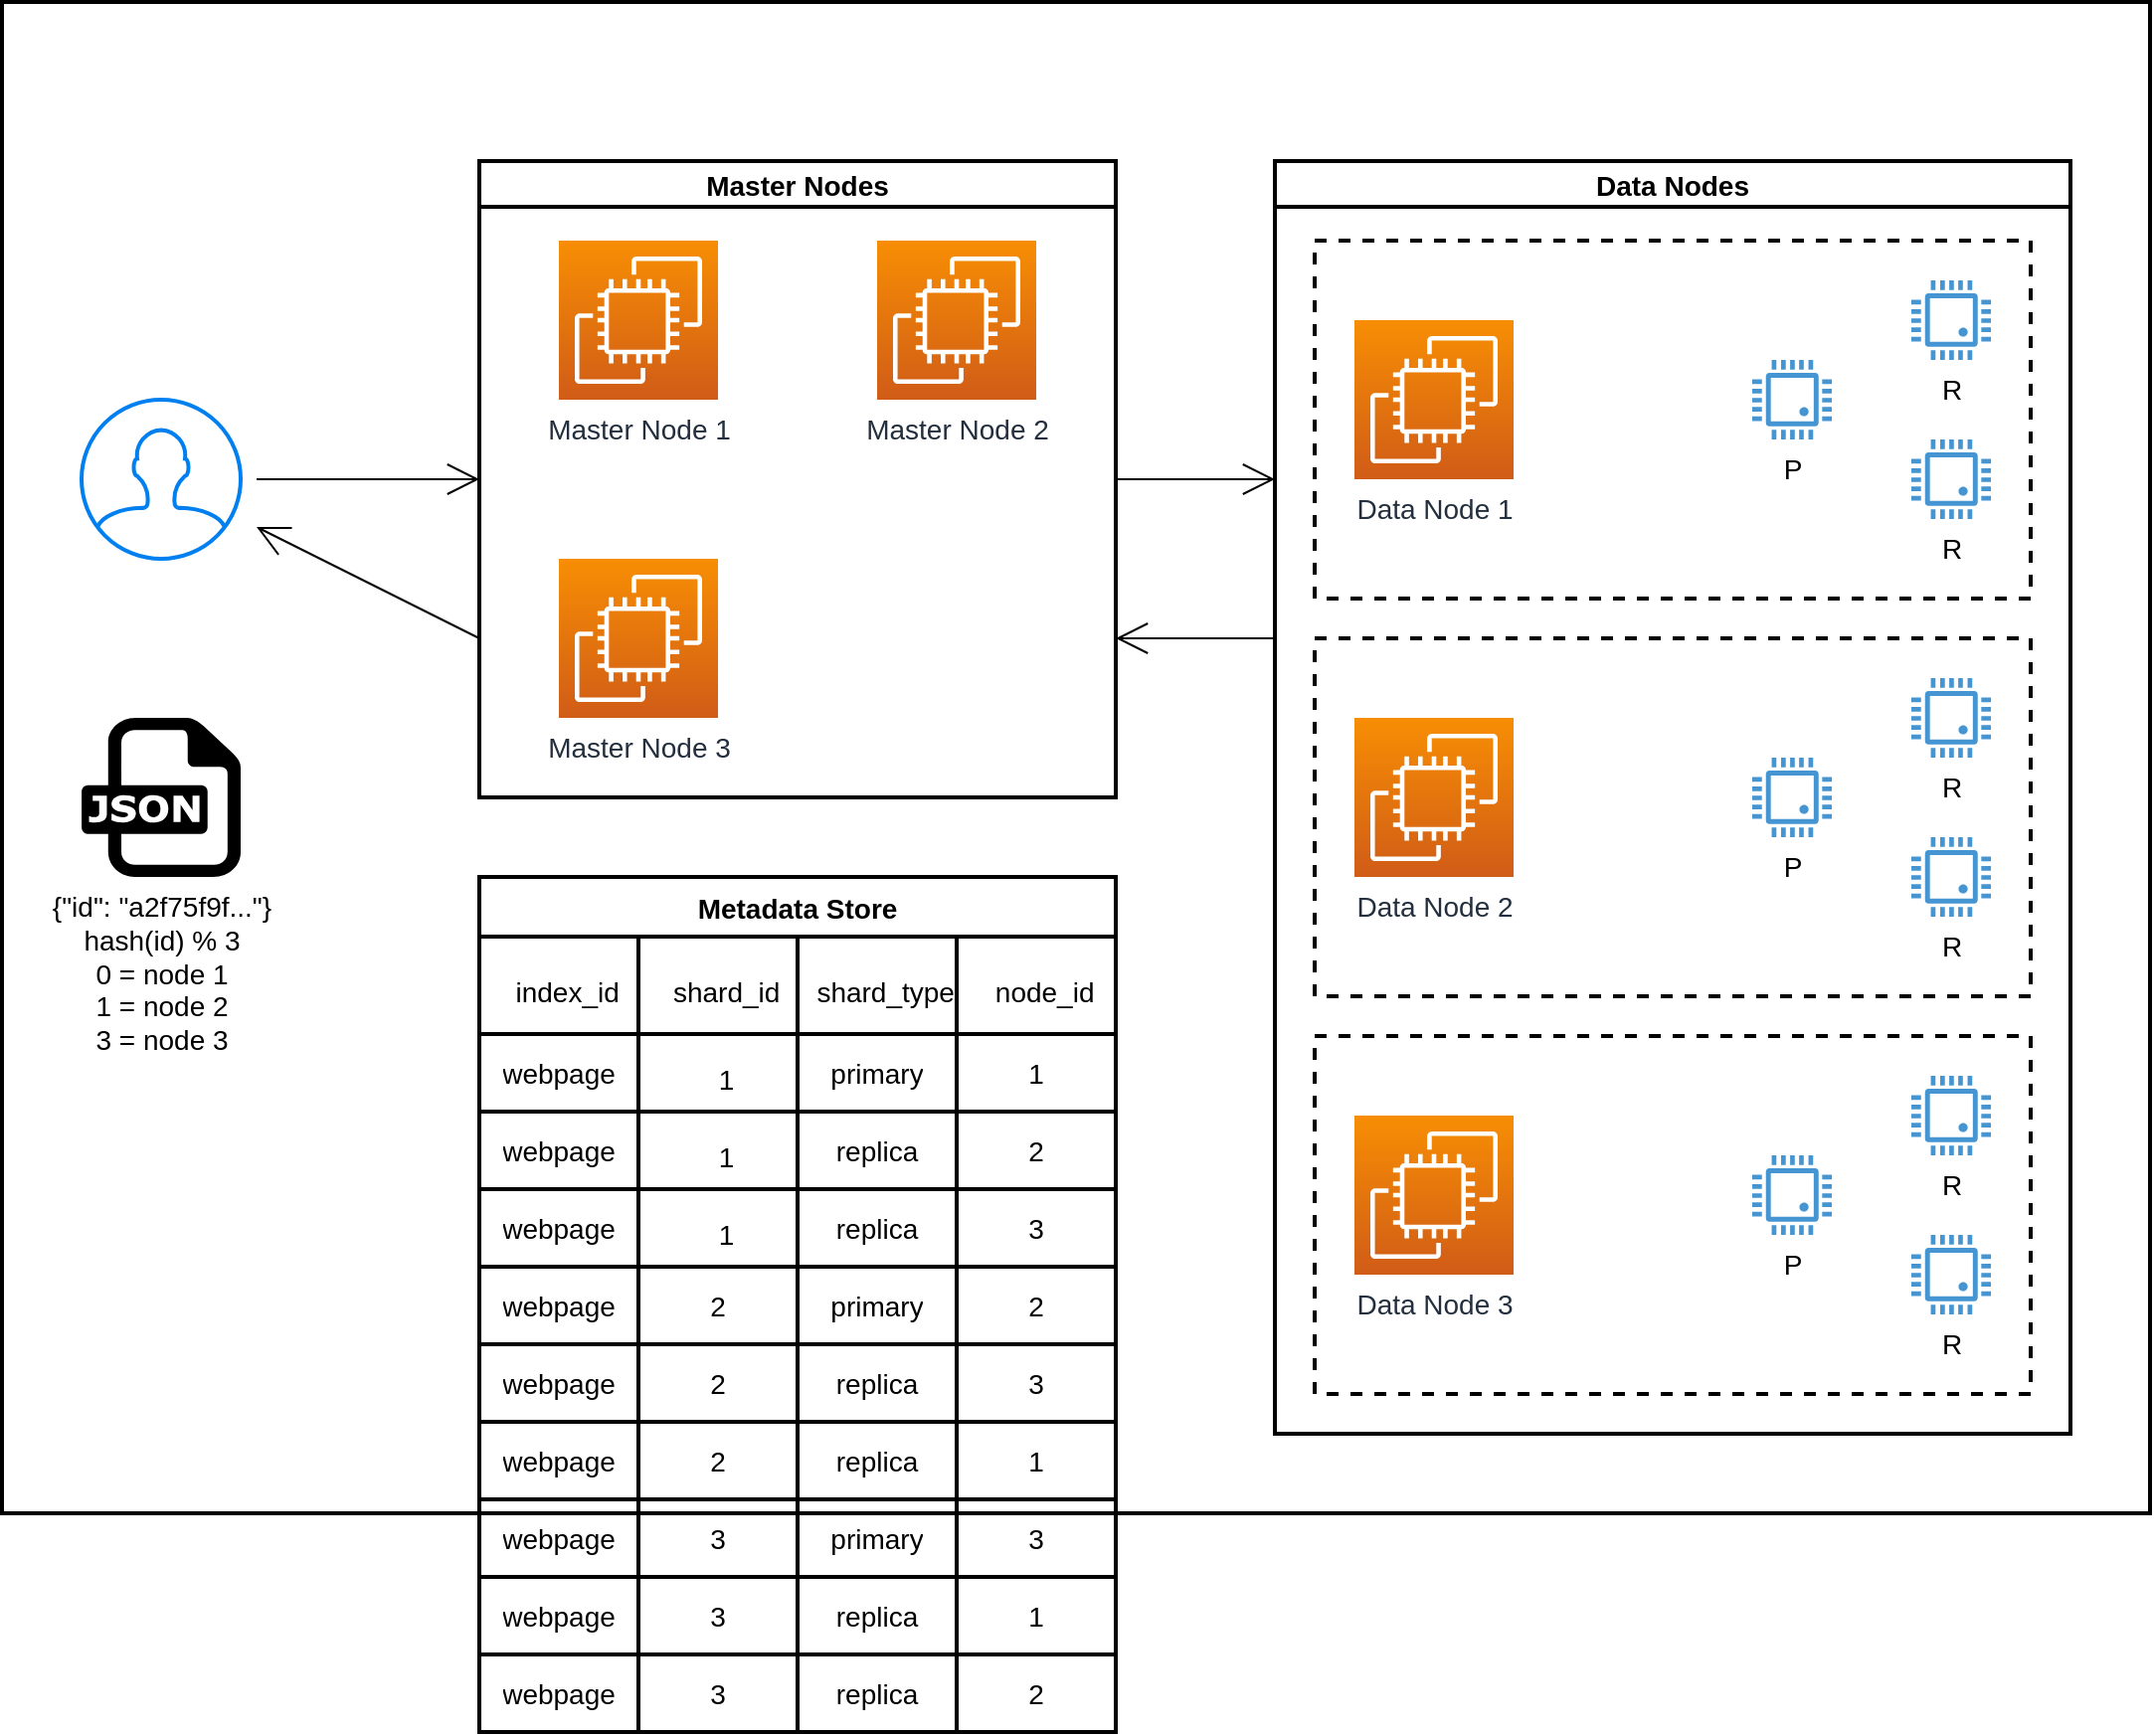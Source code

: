 <mxfile version="15.3.5" type="device"><diagram id="VyD5hEsu4s-mBPDdu8JB" name="Architect"><mxGraphModel dx="737" dy="568" grid="1" gridSize="10" guides="1" tooltips="1" connect="1" arrows="1" fold="1" page="1" pageScale="1" pageWidth="850" pageHeight="1100" math="0" shadow="0"><root><mxCell id="0"/><mxCell id="1" parent="0"/><mxCell id="JH1hvFQ8dXkqruwk_WB5-104" style="edgeStyle=none;curved=1;rounded=0;orthogonalLoop=1;jettySize=auto;html=1;entryX=0;entryY=0.5;entryDx=0;entryDy=0;fontSize=14;endArrow=open;startSize=14;endSize=14;sourcePerimeterSpacing=8;targetPerimeterSpacing=8;" edge="1" parent="1" source="JH1hvFQ8dXkqruwk_WB5-1" target="JH1hvFQ8dXkqruwk_WB5-10"><mxGeometry relative="1" as="geometry"/></mxCell><mxCell id="JH1hvFQ8dXkqruwk_WB5-1" value="" style="html=1;verticalLabelPosition=bottom;align=center;labelBackgroundColor=#ffffff;verticalAlign=top;strokeWidth=2;strokeColor=#0080F0;shadow=0;dashed=0;shape=mxgraph.ios7.icons.user;hachureGap=4;pointerEvents=0;fontSize=14;" vertex="1" parent="1"><mxGeometry x="80" y="280" width="80" height="80" as="geometry"/></mxCell><mxCell id="JH1hvFQ8dXkqruwk_WB5-2" value="Master Node 1" style="sketch=0;points=[[0,0,0],[0.25,0,0],[0.5,0,0],[0.75,0,0],[1,0,0],[0,1,0],[0.25,1,0],[0.5,1,0],[0.75,1,0],[1,1,0],[0,0.25,0],[0,0.5,0],[0,0.75,0],[1,0.25,0],[1,0.5,0],[1,0.75,0]];outlineConnect=0;fontColor=#232F3E;gradientColor=#F78E04;gradientDirection=north;fillColor=#D05C17;strokeColor=#ffffff;dashed=0;verticalLabelPosition=bottom;verticalAlign=top;align=center;html=1;fontSize=14;fontStyle=0;aspect=fixed;shape=mxgraph.aws4.resourceIcon;resIcon=mxgraph.aws4.ec2;hachureGap=4;pointerEvents=0;" vertex="1" parent="1"><mxGeometry x="320" y="200" width="80" height="80" as="geometry"/></mxCell><mxCell id="JH1hvFQ8dXkqruwk_WB5-3" value="Master Node 2" style="sketch=0;points=[[0,0,0],[0.25,0,0],[0.5,0,0],[0.75,0,0],[1,0,0],[0,1,0],[0.25,1,0],[0.5,1,0],[0.75,1,0],[1,1,0],[0,0.25,0],[0,0.5,0],[0,0.75,0],[1,0.25,0],[1,0.5,0],[1,0.75,0]];outlineConnect=0;fontColor=#232F3E;gradientColor=#F78E04;gradientDirection=north;fillColor=#D05C17;strokeColor=#ffffff;dashed=0;verticalLabelPosition=bottom;verticalAlign=top;align=center;html=1;fontSize=14;fontStyle=0;aspect=fixed;shape=mxgraph.aws4.resourceIcon;resIcon=mxgraph.aws4.ec2;hachureGap=4;pointerEvents=0;" vertex="1" parent="1"><mxGeometry x="480" y="200" width="80" height="80" as="geometry"/></mxCell><mxCell id="JH1hvFQ8dXkqruwk_WB5-4" value="Master Node 3" style="sketch=0;points=[[0,0,0],[0.25,0,0],[0.5,0,0],[0.75,0,0],[1,0,0],[0,1,0],[0.25,1,0],[0.5,1,0],[0.75,1,0],[1,1,0],[0,0.25,0],[0,0.5,0],[0,0.75,0],[1,0.25,0],[1,0.5,0],[1,0.75,0]];outlineConnect=0;fontColor=#232F3E;gradientColor=#F78E04;gradientDirection=north;fillColor=#D05C17;strokeColor=#ffffff;dashed=0;verticalLabelPosition=bottom;verticalAlign=top;align=center;html=1;fontSize=14;fontStyle=0;aspect=fixed;shape=mxgraph.aws4.resourceIcon;resIcon=mxgraph.aws4.ec2;hachureGap=4;pointerEvents=0;" vertex="1" parent="1"><mxGeometry x="320" y="360" width="80" height="80" as="geometry"/></mxCell><mxCell id="JH1hvFQ8dXkqruwk_WB5-107" style="edgeStyle=none;curved=1;rounded=0;orthogonalLoop=1;jettySize=auto;html=1;entryX=1;entryY=0.75;entryDx=0;entryDy=0;fontSize=14;endArrow=open;startSize=14;endSize=14;sourcePerimeterSpacing=8;targetPerimeterSpacing=8;" edge="1" parent="1" target="JH1hvFQ8dXkqruwk_WB5-10"><mxGeometry relative="1" as="geometry"><mxPoint x="680" y="400" as="sourcePoint"/></mxGeometry></mxCell><mxCell id="JH1hvFQ8dXkqruwk_WB5-6" value="Data Nodes" style="swimlane;hachureGap=4;pointerEvents=0;strokeWidth=2;fillColor=none;fontSize=14;" vertex="1" parent="1"><mxGeometry x="680" y="160" width="400" height="640" as="geometry"/></mxCell><mxCell id="JH1hvFQ8dXkqruwk_WB5-7" value="Data Node 1" style="sketch=0;points=[[0,0,0],[0.25,0,0],[0.5,0,0],[0.75,0,0],[1,0,0],[0,1,0],[0.25,1,0],[0.5,1,0],[0.75,1,0],[1,1,0],[0,0.25,0],[0,0.5,0],[0,0.75,0],[1,0.25,0],[1,0.5,0],[1,0.75,0]];outlineConnect=0;fontColor=#232F3E;gradientColor=#F78E04;gradientDirection=north;fillColor=#D05C17;strokeColor=#ffffff;dashed=0;verticalLabelPosition=bottom;verticalAlign=top;align=center;html=1;fontSize=14;fontStyle=0;aspect=fixed;shape=mxgraph.aws4.resourceIcon;resIcon=mxgraph.aws4.ec2;hachureGap=4;pointerEvents=0;" vertex="1" parent="JH1hvFQ8dXkqruwk_WB5-6"><mxGeometry x="40" y="80" width="80" height="80" as="geometry"/></mxCell><mxCell id="JH1hvFQ8dXkqruwk_WB5-91" value="P" style="pointerEvents=1;shadow=0;dashed=0;html=1;strokeColor=none;fillColor=#4495D1;labelPosition=center;verticalLabelPosition=bottom;verticalAlign=top;align=center;outlineConnect=0;shape=mxgraph.veeam.cpu;hachureGap=4;fontSize=14;" vertex="1" parent="JH1hvFQ8dXkqruwk_WB5-6"><mxGeometry x="240" y="100" width="40" height="40" as="geometry"/></mxCell><mxCell id="JH1hvFQ8dXkqruwk_WB5-92" value="R" style="pointerEvents=1;shadow=0;dashed=0;html=1;strokeColor=none;fillColor=#4495D1;labelPosition=center;verticalLabelPosition=bottom;verticalAlign=top;align=center;outlineConnect=0;shape=mxgraph.veeam.cpu;hachureGap=4;fontSize=14;" vertex="1" parent="JH1hvFQ8dXkqruwk_WB5-6"><mxGeometry x="320" y="60" width="40" height="40" as="geometry"/></mxCell><mxCell id="JH1hvFQ8dXkqruwk_WB5-93" value="R" style="pointerEvents=1;shadow=0;dashed=0;html=1;strokeColor=none;fillColor=#4495D1;labelPosition=center;verticalLabelPosition=bottom;verticalAlign=top;align=center;outlineConnect=0;shape=mxgraph.veeam.cpu;hachureGap=4;fontSize=14;" vertex="1" parent="JH1hvFQ8dXkqruwk_WB5-6"><mxGeometry x="320" y="140" width="40" height="40" as="geometry"/></mxCell><mxCell id="JH1hvFQ8dXkqruwk_WB5-8" value="Data Node 3" style="sketch=0;points=[[0,0,0],[0.25,0,0],[0.5,0,0],[0.75,0,0],[1,0,0],[0,1,0],[0.25,1,0],[0.5,1,0],[0.75,1,0],[1,1,0],[0,0.25,0],[0,0.5,0],[0,0.75,0],[1,0.25,0],[1,0.5,0],[1,0.75,0]];outlineConnect=0;fontColor=#232F3E;gradientColor=#F78E04;gradientDirection=north;fillColor=#D05C17;strokeColor=#ffffff;dashed=0;verticalLabelPosition=bottom;verticalAlign=top;align=center;html=1;fontSize=14;fontStyle=0;aspect=fixed;shape=mxgraph.aws4.resourceIcon;resIcon=mxgraph.aws4.ec2;hachureGap=4;pointerEvents=0;" vertex="1" parent="JH1hvFQ8dXkqruwk_WB5-6"><mxGeometry x="40" y="480" width="80" height="80" as="geometry"/></mxCell><mxCell id="JH1hvFQ8dXkqruwk_WB5-9" value="Data Node 2" style="sketch=0;points=[[0,0,0],[0.25,0,0],[0.5,0,0],[0.75,0,0],[1,0,0],[0,1,0],[0.25,1,0],[0.5,1,0],[0.75,1,0],[1,1,0],[0,0.25,0],[0,0.5,0],[0,0.75,0],[1,0.25,0],[1,0.5,0],[1,0.75,0]];outlineConnect=0;fontColor=#232F3E;gradientColor=#F78E04;gradientDirection=north;fillColor=#D05C17;strokeColor=#ffffff;dashed=0;verticalLabelPosition=bottom;verticalAlign=top;align=center;html=1;fontSize=14;fontStyle=0;aspect=fixed;shape=mxgraph.aws4.resourceIcon;resIcon=mxgraph.aws4.ec2;hachureGap=4;pointerEvents=0;" vertex="1" parent="JH1hvFQ8dXkqruwk_WB5-6"><mxGeometry x="40" y="280" width="80" height="80" as="geometry"/></mxCell><mxCell id="JH1hvFQ8dXkqruwk_WB5-94" value="P" style="pointerEvents=1;shadow=0;dashed=0;html=1;strokeColor=none;fillColor=#4495D1;labelPosition=center;verticalLabelPosition=bottom;verticalAlign=top;align=center;outlineConnect=0;shape=mxgraph.veeam.cpu;hachureGap=4;fontSize=14;" vertex="1" parent="JH1hvFQ8dXkqruwk_WB5-6"><mxGeometry x="240" y="300" width="40" height="40" as="geometry"/></mxCell><mxCell id="JH1hvFQ8dXkqruwk_WB5-95" value="R" style="pointerEvents=1;shadow=0;dashed=0;html=1;strokeColor=none;fillColor=#4495D1;labelPosition=center;verticalLabelPosition=bottom;verticalAlign=top;align=center;outlineConnect=0;shape=mxgraph.veeam.cpu;hachureGap=4;fontSize=14;" vertex="1" parent="JH1hvFQ8dXkqruwk_WB5-6"><mxGeometry x="320" y="260" width="40" height="40" as="geometry"/></mxCell><mxCell id="JH1hvFQ8dXkqruwk_WB5-96" value="R" style="pointerEvents=1;shadow=0;dashed=0;html=1;strokeColor=none;fillColor=#4495D1;labelPosition=center;verticalLabelPosition=bottom;verticalAlign=top;align=center;outlineConnect=0;shape=mxgraph.veeam.cpu;hachureGap=4;fontSize=14;" vertex="1" parent="JH1hvFQ8dXkqruwk_WB5-6"><mxGeometry x="320" y="340" width="40" height="40" as="geometry"/></mxCell><mxCell id="JH1hvFQ8dXkqruwk_WB5-97" value="P" style="pointerEvents=1;shadow=0;dashed=0;html=1;strokeColor=none;fillColor=#4495D1;labelPosition=center;verticalLabelPosition=bottom;verticalAlign=top;align=center;outlineConnect=0;shape=mxgraph.veeam.cpu;hachureGap=4;fontSize=14;" vertex="1" parent="JH1hvFQ8dXkqruwk_WB5-6"><mxGeometry x="240" y="500" width="40" height="40" as="geometry"/></mxCell><mxCell id="JH1hvFQ8dXkqruwk_WB5-98" value="R" style="pointerEvents=1;shadow=0;dashed=0;html=1;strokeColor=none;fillColor=#4495D1;labelPosition=center;verticalLabelPosition=bottom;verticalAlign=top;align=center;outlineConnect=0;shape=mxgraph.veeam.cpu;hachureGap=4;fontSize=14;" vertex="1" parent="JH1hvFQ8dXkqruwk_WB5-6"><mxGeometry x="320" y="460" width="40" height="40" as="geometry"/></mxCell><mxCell id="JH1hvFQ8dXkqruwk_WB5-99" value="R" style="pointerEvents=1;shadow=0;dashed=0;html=1;strokeColor=none;fillColor=#4495D1;labelPosition=center;verticalLabelPosition=bottom;verticalAlign=top;align=center;outlineConnect=0;shape=mxgraph.veeam.cpu;hachureGap=4;fontSize=14;" vertex="1" parent="JH1hvFQ8dXkqruwk_WB5-6"><mxGeometry x="320" y="540" width="40" height="40" as="geometry"/></mxCell><mxCell id="JH1hvFQ8dXkqruwk_WB5-100" value="" style="rounded=0;whiteSpace=wrap;html=1;hachureGap=4;pointerEvents=0;fontSize=14;strokeWidth=2;fillColor=none;align=center;dashed=1;" vertex="1" parent="JH1hvFQ8dXkqruwk_WB5-6"><mxGeometry x="20" y="40" width="360" height="180" as="geometry"/></mxCell><mxCell id="JH1hvFQ8dXkqruwk_WB5-101" value="" style="rounded=0;whiteSpace=wrap;html=1;hachureGap=4;pointerEvents=0;fontSize=14;strokeWidth=2;fillColor=none;align=center;dashed=1;" vertex="1" parent="JH1hvFQ8dXkqruwk_WB5-6"><mxGeometry x="20" y="240" width="360" height="180" as="geometry"/></mxCell><mxCell id="JH1hvFQ8dXkqruwk_WB5-102" value="" style="rounded=0;whiteSpace=wrap;html=1;hachureGap=4;pointerEvents=0;fontSize=14;strokeWidth=2;fillColor=none;align=center;dashed=1;" vertex="1" parent="JH1hvFQ8dXkqruwk_WB5-6"><mxGeometry x="20" y="440" width="360" height="180" as="geometry"/></mxCell><mxCell id="JH1hvFQ8dXkqruwk_WB5-105" style="edgeStyle=none;curved=1;rounded=0;orthogonalLoop=1;jettySize=auto;html=1;exitX=1;exitY=0.5;exitDx=0;exitDy=0;entryX=0;entryY=0.25;entryDx=0;entryDy=0;fontSize=14;endArrow=open;startSize=14;endSize=14;sourcePerimeterSpacing=8;targetPerimeterSpacing=8;" edge="1" parent="1" source="JH1hvFQ8dXkqruwk_WB5-10" target="JH1hvFQ8dXkqruwk_WB5-6"><mxGeometry relative="1" as="geometry"/></mxCell><mxCell id="JH1hvFQ8dXkqruwk_WB5-108" style="edgeStyle=none;curved=1;rounded=0;orthogonalLoop=1;jettySize=auto;html=1;exitX=0;exitY=0.75;exitDx=0;exitDy=0;fontSize=14;endArrow=open;startSize=14;endSize=14;sourcePerimeterSpacing=8;targetPerimeterSpacing=8;" edge="1" parent="1" source="JH1hvFQ8dXkqruwk_WB5-10" target="JH1hvFQ8dXkqruwk_WB5-1"><mxGeometry relative="1" as="geometry"/></mxCell><mxCell id="JH1hvFQ8dXkqruwk_WB5-10" value="Master Nodes" style="swimlane;hachureGap=4;pointerEvents=0;strokeWidth=2;fillColor=none;fontSize=14;" vertex="1" parent="1"><mxGeometry x="280" y="160" width="320" height="320" as="geometry"/></mxCell><mxCell id="JH1hvFQ8dXkqruwk_WB5-11" value="Metadata Store" style="shape=table;startSize=30;container=1;collapsible=0;childLayout=tableLayout;fontStyle=1;align=center;pointerEvents=1;hachureGap=4;strokeWidth=2;fillColor=none;fontSize=14;" vertex="1" parent="1"><mxGeometry x="280" y="520" width="320" height="430" as="geometry"/></mxCell><mxCell id="JH1hvFQ8dXkqruwk_WB5-12" value="" style="shape=partialRectangle;html=1;whiteSpace=wrap;collapsible=0;dropTarget=0;pointerEvents=0;fillColor=none;top=0;left=0;bottom=0;right=0;points=[[0,0.5],[1,0.5]];portConstraint=eastwest;fontSize=14;align=center;" vertex="1" parent="JH1hvFQ8dXkqruwk_WB5-11"><mxGeometry y="30" width="320" height="49" as="geometry"/></mxCell><mxCell id="JH1hvFQ8dXkqruwk_WB5-13" value="&lt;table border=&quot;0&quot; cellpadding=&quot;0&quot; cellspacing=&quot;0&quot; width=&quot;87&quot; style=&quot;border-collapse: collapse; width: 65pt; font-size: 14px;&quot;&gt;&lt;colgroup style=&quot;font-size: 14px;&quot;&gt;&lt;col width=&quot;87&quot; style=&quot;width: 65pt; font-size: 14px;&quot;&gt;&lt;/colgroup&gt;&lt;tbody style=&quot;font-size: 14px;&quot;&gt;&lt;tr style=&quot;height: 16pt; font-size: 14px;&quot;&gt;&lt;td height=&quot;21&quot; width=&quot;87&quot; style=&quot;padding-top: 1px; padding-right: 1px; padding-left: 1px; font-size: 14px; font-family: calibri, sans-serif; vertical-align: bottom; border: none; height: 16pt; width: 65pt;&quot;&gt;index_id&lt;/td&gt;&lt;/tr&gt;&lt;/tbody&gt;&lt;/table&gt;" style="shape=partialRectangle;html=1;whiteSpace=wrap;connectable=0;fillColor=none;top=0;left=0;bottom=0;right=0;overflow=hidden;pointerEvents=1;fontSize=14;align=center;" vertex="1" parent="JH1hvFQ8dXkqruwk_WB5-12"><mxGeometry width="80" height="49" as="geometry"><mxRectangle width="80" height="49" as="alternateBounds"/></mxGeometry></mxCell><mxCell id="JH1hvFQ8dXkqruwk_WB5-14" value="&lt;table border=&quot;0&quot; cellpadding=&quot;0&quot; cellspacing=&quot;0&quot; width=&quot;87&quot; style=&quot;border-collapse: collapse; width: 65pt; font-size: 14px;&quot;&gt;&lt;colgroup style=&quot;font-size: 14px;&quot;&gt;&lt;col width=&quot;87&quot; style=&quot;width: 65pt; font-size: 14px;&quot;&gt;&lt;/colgroup&gt;&lt;tbody style=&quot;font-size: 14px;&quot;&gt;&lt;tr style=&quot;height: 16pt; font-size: 14px;&quot;&gt;&lt;td height=&quot;21&quot; width=&quot;87&quot; style=&quot;padding-top: 1px; padding-right: 1px; padding-left: 1px; font-size: 14px; font-family: calibri, sans-serif; vertical-align: bottom; border: none; height: 16pt; width: 65pt;&quot;&gt;shard_id&lt;/td&gt;&lt;/tr&gt;&lt;/tbody&gt;&lt;/table&gt;" style="shape=partialRectangle;html=1;whiteSpace=wrap;connectable=0;fillColor=none;top=0;left=0;bottom=0;right=0;overflow=hidden;pointerEvents=1;fontSize=14;align=center;" vertex="1" parent="JH1hvFQ8dXkqruwk_WB5-12"><mxGeometry x="80" width="80" height="49" as="geometry"><mxRectangle width="80" height="49" as="alternateBounds"/></mxGeometry></mxCell><mxCell id="JH1hvFQ8dXkqruwk_WB5-15" value="&lt;table border=&quot;0&quot; cellpadding=&quot;0&quot; cellspacing=&quot;0&quot; width=&quot;87&quot; style=&quot;border-collapse: collapse; width: 65pt; font-size: 14px;&quot;&gt;&lt;colgroup style=&quot;font-size: 14px;&quot;&gt;&lt;col width=&quot;87&quot; style=&quot;width: 65pt; font-size: 14px;&quot;&gt;&lt;/colgroup&gt;&lt;tbody style=&quot;font-size: 14px;&quot;&gt;&lt;tr style=&quot;height: 16pt; font-size: 14px;&quot;&gt;&lt;td height=&quot;21&quot; width=&quot;87&quot; style=&quot;padding-top: 1px; padding-right: 1px; padding-left: 1px; font-size: 14px; font-family: calibri, sans-serif; vertical-align: bottom; border: none; height: 16pt; width: 65pt;&quot;&gt;shard_type&lt;/td&gt;&lt;/tr&gt;&lt;/tbody&gt;&lt;/table&gt;" style="shape=partialRectangle;html=1;whiteSpace=wrap;connectable=0;fillColor=none;top=0;left=0;bottom=0;right=0;overflow=hidden;pointerEvents=1;fontSize=14;align=center;" vertex="1" parent="JH1hvFQ8dXkqruwk_WB5-12"><mxGeometry x="160" width="80" height="49" as="geometry"><mxRectangle width="80" height="49" as="alternateBounds"/></mxGeometry></mxCell><mxCell id="JH1hvFQ8dXkqruwk_WB5-40" value="&lt;table border=&quot;0&quot; cellpadding=&quot;0&quot; cellspacing=&quot;0&quot; width=&quot;87&quot; style=&quot;border-collapse: collapse; width: 65pt; font-size: 14px;&quot;&gt;&lt;colgroup style=&quot;font-size: 14px;&quot;&gt;&lt;col width=&quot;87&quot; style=&quot;width: 65pt; font-size: 14px;&quot;&gt;&lt;/colgroup&gt;&lt;tbody style=&quot;font-size: 14px;&quot;&gt;&lt;tr style=&quot;height: 16pt; font-size: 14px;&quot;&gt;&lt;td height=&quot;21&quot; width=&quot;87&quot; style=&quot;padding-top: 1px; padding-right: 1px; padding-left: 1px; font-size: 14px; font-family: calibri, sans-serif; vertical-align: bottom; border: none; height: 16pt; width: 65pt;&quot;&gt;node_id&lt;/td&gt;&lt;/tr&gt;&lt;/tbody&gt;&lt;/table&gt;" style="shape=partialRectangle;html=1;whiteSpace=wrap;connectable=0;fillColor=none;top=0;left=0;bottom=0;right=0;overflow=hidden;pointerEvents=1;fontSize=14;align=center;" vertex="1" parent="JH1hvFQ8dXkqruwk_WB5-12"><mxGeometry x="240" width="80" height="49" as="geometry"><mxRectangle width="80" height="49" as="alternateBounds"/></mxGeometry></mxCell><mxCell id="JH1hvFQ8dXkqruwk_WB5-36" style="shape=partialRectangle;html=1;whiteSpace=wrap;collapsible=0;dropTarget=0;pointerEvents=0;fillColor=none;top=0;left=0;bottom=0;right=0;points=[[0,0.5],[1,0.5]];portConstraint=eastwest;fontSize=14;align=center;" vertex="1" parent="JH1hvFQ8dXkqruwk_WB5-11"><mxGeometry y="79" width="320" height="39" as="geometry"/></mxCell><mxCell id="JH1hvFQ8dXkqruwk_WB5-37" value="webpage" style="shape=partialRectangle;html=1;whiteSpace=wrap;connectable=0;fillColor=none;top=0;left=0;bottom=0;right=0;overflow=hidden;pointerEvents=1;fontSize=14;align=center;" vertex="1" parent="JH1hvFQ8dXkqruwk_WB5-36"><mxGeometry width="80" height="39" as="geometry"><mxRectangle width="80" height="39" as="alternateBounds"/></mxGeometry></mxCell><mxCell id="JH1hvFQ8dXkqruwk_WB5-38" value="&lt;table border=&quot;0&quot; cellpadding=&quot;0&quot; cellspacing=&quot;0&quot; width=&quot;87&quot; style=&quot;border-collapse: collapse; width: 65pt; font-size: 14px;&quot;&gt;&lt;colgroup style=&quot;font-size: 14px;&quot;&gt;&lt;col width=&quot;87&quot; style=&quot;width: 65pt; font-size: 14px;&quot;&gt;&lt;/colgroup&gt;&lt;tbody style=&quot;font-size: 14px;&quot;&gt;&lt;tr style=&quot;height: 16pt; font-size: 14px;&quot;&gt;&lt;td height=&quot;21&quot; width=&quot;87&quot; style=&quot;padding-top: 1px; padding-right: 1px; padding-left: 1px; font-size: 14px; font-family: calibri, sans-serif; vertical-align: bottom; border: none; height: 16pt; width: 65pt;&quot;&gt;1&lt;/td&gt;&lt;/tr&gt;&lt;/tbody&gt;&lt;/table&gt;" style="shape=partialRectangle;html=1;whiteSpace=wrap;connectable=0;fillColor=none;top=0;left=0;bottom=0;right=0;overflow=hidden;pointerEvents=1;fontSize=14;align=center;" vertex="1" parent="JH1hvFQ8dXkqruwk_WB5-36"><mxGeometry x="80" width="80" height="39" as="geometry"><mxRectangle width="80" height="39" as="alternateBounds"/></mxGeometry></mxCell><mxCell id="JH1hvFQ8dXkqruwk_WB5-39" value="primary" style="shape=partialRectangle;html=1;whiteSpace=wrap;connectable=0;fillColor=none;top=0;left=0;bottom=0;right=0;overflow=hidden;pointerEvents=1;fontSize=14;align=center;" vertex="1" parent="JH1hvFQ8dXkqruwk_WB5-36"><mxGeometry x="160" width="80" height="39" as="geometry"><mxRectangle width="80" height="39" as="alternateBounds"/></mxGeometry></mxCell><mxCell id="JH1hvFQ8dXkqruwk_WB5-41" value="1" style="shape=partialRectangle;html=1;whiteSpace=wrap;connectable=0;fillColor=none;top=0;left=0;bottom=0;right=0;overflow=hidden;pointerEvents=1;fontSize=14;align=center;" vertex="1" parent="JH1hvFQ8dXkqruwk_WB5-36"><mxGeometry x="240" width="80" height="39" as="geometry"><mxRectangle width="80" height="39" as="alternateBounds"/></mxGeometry></mxCell><mxCell id="JH1hvFQ8dXkqruwk_WB5-32" style="shape=partialRectangle;html=1;whiteSpace=wrap;collapsible=0;dropTarget=0;pointerEvents=0;fillColor=none;top=0;left=0;bottom=0;right=0;points=[[0,0.5],[1,0.5]];portConstraint=eastwest;fontSize=14;align=center;" vertex="1" parent="JH1hvFQ8dXkqruwk_WB5-11"><mxGeometry y="118" width="320" height="39" as="geometry"/></mxCell><mxCell id="JH1hvFQ8dXkqruwk_WB5-33" value="&lt;span style=&quot;font-size: 14px;&quot;&gt;webpage&lt;/span&gt;" style="shape=partialRectangle;html=1;whiteSpace=wrap;connectable=0;fillColor=none;top=0;left=0;bottom=0;right=0;overflow=hidden;pointerEvents=1;fontSize=14;align=center;" vertex="1" parent="JH1hvFQ8dXkqruwk_WB5-32"><mxGeometry width="80" height="39" as="geometry"><mxRectangle width="80" height="39" as="alternateBounds"/></mxGeometry></mxCell><mxCell id="JH1hvFQ8dXkqruwk_WB5-34" value="&lt;table border=&quot;0&quot; cellpadding=&quot;0&quot; cellspacing=&quot;0&quot; width=&quot;87&quot; style=&quot;border-collapse: collapse; width: 65pt; font-size: 14px;&quot;&gt;&lt;colgroup style=&quot;font-size: 14px;&quot;&gt;&lt;col width=&quot;87&quot; style=&quot;width: 65pt; font-size: 14px;&quot;&gt;&lt;/colgroup&gt;&lt;tbody style=&quot;font-size: 14px;&quot;&gt;&lt;tr style=&quot;height: 16pt; font-size: 14px;&quot;&gt;&lt;td height=&quot;21&quot; width=&quot;87&quot; style=&quot;padding-top: 1px; padding-right: 1px; padding-left: 1px; font-size: 14px; font-family: calibri, sans-serif; vertical-align: bottom; border: none; height: 16pt; width: 65pt;&quot;&gt;1&lt;/td&gt;&lt;/tr&gt;&lt;/tbody&gt;&lt;/table&gt;" style="shape=partialRectangle;html=1;whiteSpace=wrap;connectable=0;fillColor=none;top=0;left=0;bottom=0;right=0;overflow=hidden;pointerEvents=1;fontSize=14;align=center;" vertex="1" parent="JH1hvFQ8dXkqruwk_WB5-32"><mxGeometry x="80" width="80" height="39" as="geometry"><mxRectangle width="80" height="39" as="alternateBounds"/></mxGeometry></mxCell><mxCell id="JH1hvFQ8dXkqruwk_WB5-35" value="replica" style="shape=partialRectangle;html=1;whiteSpace=wrap;connectable=0;fillColor=none;top=0;left=0;bottom=0;right=0;overflow=hidden;pointerEvents=1;fontSize=14;align=center;" vertex="1" parent="JH1hvFQ8dXkqruwk_WB5-32"><mxGeometry x="160" width="80" height="39" as="geometry"><mxRectangle width="80" height="39" as="alternateBounds"/></mxGeometry></mxCell><mxCell id="JH1hvFQ8dXkqruwk_WB5-42" value="2" style="shape=partialRectangle;html=1;whiteSpace=wrap;connectable=0;fillColor=none;top=0;left=0;bottom=0;right=0;overflow=hidden;pointerEvents=1;fontSize=14;align=center;" vertex="1" parent="JH1hvFQ8dXkqruwk_WB5-32"><mxGeometry x="240" width="80" height="39" as="geometry"><mxRectangle width="80" height="39" as="alternateBounds"/></mxGeometry></mxCell><mxCell id="JH1hvFQ8dXkqruwk_WB5-28" style="shape=partialRectangle;html=1;whiteSpace=wrap;collapsible=0;dropTarget=0;pointerEvents=0;fillColor=none;top=0;left=0;bottom=0;right=0;points=[[0,0.5],[1,0.5]];portConstraint=eastwest;fontSize=14;align=center;" vertex="1" parent="JH1hvFQ8dXkqruwk_WB5-11"><mxGeometry y="157" width="320" height="39" as="geometry"/></mxCell><mxCell id="JH1hvFQ8dXkqruwk_WB5-29" value="&lt;span style=&quot;font-size: 14px;&quot;&gt;webpage&lt;/span&gt;" style="shape=partialRectangle;html=1;whiteSpace=wrap;connectable=0;fillColor=none;top=0;left=0;bottom=0;right=0;overflow=hidden;pointerEvents=1;fontSize=14;align=center;" vertex="1" parent="JH1hvFQ8dXkqruwk_WB5-28"><mxGeometry width="80" height="39" as="geometry"><mxRectangle width="80" height="39" as="alternateBounds"/></mxGeometry></mxCell><mxCell id="JH1hvFQ8dXkqruwk_WB5-30" value="&lt;table border=&quot;0&quot; cellpadding=&quot;0&quot; cellspacing=&quot;0&quot; width=&quot;87&quot; style=&quot;border-collapse: collapse; width: 65pt; font-size: 14px;&quot;&gt;&lt;colgroup style=&quot;font-size: 14px;&quot;&gt;&lt;col width=&quot;87&quot; style=&quot;width: 65pt; font-size: 14px;&quot;&gt;&lt;/colgroup&gt;&lt;tbody style=&quot;font-size: 14px;&quot;&gt;&lt;tr style=&quot;height: 16pt; font-size: 14px;&quot;&gt;&lt;td height=&quot;21&quot; width=&quot;87&quot; style=&quot;padding-top: 1px; padding-right: 1px; padding-left: 1px; font-size: 14px; font-family: calibri, sans-serif; vertical-align: bottom; border: none; height: 16pt; width: 65pt;&quot;&gt;1&lt;/td&gt;&lt;/tr&gt;&lt;/tbody&gt;&lt;/table&gt;" style="shape=partialRectangle;html=1;whiteSpace=wrap;connectable=0;fillColor=none;top=0;left=0;bottom=0;right=0;overflow=hidden;pointerEvents=1;fontSize=14;align=center;" vertex="1" parent="JH1hvFQ8dXkqruwk_WB5-28"><mxGeometry x="80" width="80" height="39" as="geometry"><mxRectangle width="80" height="39" as="alternateBounds"/></mxGeometry></mxCell><mxCell id="JH1hvFQ8dXkqruwk_WB5-31" value="&lt;span style=&quot;font-size: 14px;&quot;&gt;replica&lt;/span&gt;" style="shape=partialRectangle;html=1;whiteSpace=wrap;connectable=0;fillColor=none;top=0;left=0;bottom=0;right=0;overflow=hidden;pointerEvents=1;fontSize=14;align=center;" vertex="1" parent="JH1hvFQ8dXkqruwk_WB5-28"><mxGeometry x="160" width="80" height="39" as="geometry"><mxRectangle width="80" height="39" as="alternateBounds"/></mxGeometry></mxCell><mxCell id="JH1hvFQ8dXkqruwk_WB5-43" value="3" style="shape=partialRectangle;html=1;whiteSpace=wrap;connectable=0;fillColor=none;top=0;left=0;bottom=0;right=0;overflow=hidden;pointerEvents=1;fontSize=14;align=center;" vertex="1" parent="JH1hvFQ8dXkqruwk_WB5-28"><mxGeometry x="240" width="80" height="39" as="geometry"><mxRectangle width="80" height="39" as="alternateBounds"/></mxGeometry></mxCell><mxCell id="JH1hvFQ8dXkqruwk_WB5-24" style="shape=partialRectangle;html=1;whiteSpace=wrap;collapsible=0;dropTarget=0;pointerEvents=0;fillColor=none;top=0;left=0;bottom=0;right=0;points=[[0,0.5],[1,0.5]];portConstraint=eastwest;fontSize=14;align=center;" vertex="1" parent="JH1hvFQ8dXkqruwk_WB5-11"><mxGeometry y="196" width="320" height="39" as="geometry"/></mxCell><mxCell id="JH1hvFQ8dXkqruwk_WB5-25" value="&lt;span style=&quot;font-size: 14px;&quot;&gt;webpage&lt;/span&gt;" style="shape=partialRectangle;html=1;whiteSpace=wrap;connectable=0;fillColor=none;top=0;left=0;bottom=0;right=0;overflow=hidden;pointerEvents=1;fontSize=14;align=center;" vertex="1" parent="JH1hvFQ8dXkqruwk_WB5-24"><mxGeometry width="80" height="39" as="geometry"><mxRectangle width="80" height="39" as="alternateBounds"/></mxGeometry></mxCell><mxCell id="JH1hvFQ8dXkqruwk_WB5-26" value="2" style="shape=partialRectangle;html=1;whiteSpace=wrap;connectable=0;fillColor=none;top=0;left=0;bottom=0;right=0;overflow=hidden;pointerEvents=1;fontSize=14;align=center;" vertex="1" parent="JH1hvFQ8dXkqruwk_WB5-24"><mxGeometry x="80" width="80" height="39" as="geometry"><mxRectangle width="80" height="39" as="alternateBounds"/></mxGeometry></mxCell><mxCell id="JH1hvFQ8dXkqruwk_WB5-27" value="&lt;span style=&quot;font-size: 14px;&quot;&gt;primary&lt;/span&gt;" style="shape=partialRectangle;html=1;whiteSpace=wrap;connectable=0;fillColor=none;top=0;left=0;bottom=0;right=0;overflow=hidden;pointerEvents=1;fontSize=14;align=center;" vertex="1" parent="JH1hvFQ8dXkqruwk_WB5-24"><mxGeometry x="160" width="80" height="39" as="geometry"><mxRectangle width="80" height="39" as="alternateBounds"/></mxGeometry></mxCell><mxCell id="JH1hvFQ8dXkqruwk_WB5-44" value="2" style="shape=partialRectangle;html=1;whiteSpace=wrap;connectable=0;fillColor=none;top=0;left=0;bottom=0;right=0;overflow=hidden;pointerEvents=1;fontSize=14;align=center;" vertex="1" parent="JH1hvFQ8dXkqruwk_WB5-24"><mxGeometry x="240" width="80" height="39" as="geometry"><mxRectangle width="80" height="39" as="alternateBounds"/></mxGeometry></mxCell><mxCell id="JH1hvFQ8dXkqruwk_WB5-16" value="" style="shape=partialRectangle;html=1;whiteSpace=wrap;collapsible=0;dropTarget=0;pointerEvents=0;fillColor=none;top=0;left=0;bottom=0;right=0;points=[[0,0.5],[1,0.5]];portConstraint=eastwest;fontSize=14;align=center;" vertex="1" parent="JH1hvFQ8dXkqruwk_WB5-11"><mxGeometry y="235" width="320" height="39" as="geometry"/></mxCell><mxCell id="JH1hvFQ8dXkqruwk_WB5-17" value="&lt;span style=&quot;font-size: 14px;&quot;&gt;webpage&lt;/span&gt;" style="shape=partialRectangle;html=1;whiteSpace=wrap;connectable=0;fillColor=none;top=0;left=0;bottom=0;right=0;overflow=hidden;pointerEvents=1;fontSize=14;align=center;" vertex="1" parent="JH1hvFQ8dXkqruwk_WB5-16"><mxGeometry width="80" height="39" as="geometry"><mxRectangle width="80" height="39" as="alternateBounds"/></mxGeometry></mxCell><mxCell id="JH1hvFQ8dXkqruwk_WB5-18" value="2" style="shape=partialRectangle;html=1;whiteSpace=wrap;connectable=0;fillColor=none;top=0;left=0;bottom=0;right=0;overflow=hidden;pointerEvents=1;fontSize=14;align=center;" vertex="1" parent="JH1hvFQ8dXkqruwk_WB5-16"><mxGeometry x="80" width="80" height="39" as="geometry"><mxRectangle width="80" height="39" as="alternateBounds"/></mxGeometry></mxCell><mxCell id="JH1hvFQ8dXkqruwk_WB5-19" value="&lt;span style=&quot;font-size: 14px;&quot;&gt;replica&lt;/span&gt;" style="shape=partialRectangle;html=1;whiteSpace=wrap;connectable=0;fillColor=none;top=0;left=0;bottom=0;right=0;overflow=hidden;pointerEvents=1;fontSize=14;align=center;" vertex="1" parent="JH1hvFQ8dXkqruwk_WB5-16"><mxGeometry x="160" width="80" height="39" as="geometry"><mxRectangle width="80" height="39" as="alternateBounds"/></mxGeometry></mxCell><mxCell id="JH1hvFQ8dXkqruwk_WB5-45" value="3" style="shape=partialRectangle;html=1;whiteSpace=wrap;connectable=0;fillColor=none;top=0;left=0;bottom=0;right=0;overflow=hidden;pointerEvents=1;fontSize=14;align=center;" vertex="1" parent="JH1hvFQ8dXkqruwk_WB5-16"><mxGeometry x="240" width="80" height="39" as="geometry"><mxRectangle width="80" height="39" as="alternateBounds"/></mxGeometry></mxCell><mxCell id="JH1hvFQ8dXkqruwk_WB5-20" value="" style="shape=partialRectangle;html=1;whiteSpace=wrap;collapsible=0;dropTarget=0;pointerEvents=0;fillColor=none;top=0;left=0;bottom=0;right=0;points=[[0,0.5],[1,0.5]];portConstraint=eastwest;fontSize=14;align=center;" vertex="1" parent="JH1hvFQ8dXkqruwk_WB5-11"><mxGeometry y="274" width="320" height="39" as="geometry"/></mxCell><mxCell id="JH1hvFQ8dXkqruwk_WB5-21" value="&lt;span style=&quot;font-size: 14px;&quot;&gt;webpage&lt;/span&gt;" style="shape=partialRectangle;html=1;whiteSpace=wrap;connectable=0;fillColor=none;top=0;left=0;bottom=0;right=0;overflow=hidden;pointerEvents=1;fontSize=14;align=center;" vertex="1" parent="JH1hvFQ8dXkqruwk_WB5-20"><mxGeometry width="80" height="39" as="geometry"><mxRectangle width="80" height="39" as="alternateBounds"/></mxGeometry></mxCell><mxCell id="JH1hvFQ8dXkqruwk_WB5-22" value="2" style="shape=partialRectangle;html=1;whiteSpace=wrap;connectable=0;fillColor=none;top=0;left=0;bottom=0;right=0;overflow=hidden;pointerEvents=1;fontSize=14;align=center;" vertex="1" parent="JH1hvFQ8dXkqruwk_WB5-20"><mxGeometry x="80" width="80" height="39" as="geometry"><mxRectangle width="80" height="39" as="alternateBounds"/></mxGeometry></mxCell><mxCell id="JH1hvFQ8dXkqruwk_WB5-23" value="&lt;span style=&quot;font-size: 14px;&quot;&gt;replica&lt;/span&gt;" style="shape=partialRectangle;html=1;whiteSpace=wrap;connectable=0;fillColor=none;top=0;left=0;bottom=0;right=0;overflow=hidden;pointerEvents=1;fontSize=14;align=center;" vertex="1" parent="JH1hvFQ8dXkqruwk_WB5-20"><mxGeometry x="160" width="80" height="39" as="geometry"><mxRectangle width="80" height="39" as="alternateBounds"/></mxGeometry></mxCell><mxCell id="JH1hvFQ8dXkqruwk_WB5-46" value="1" style="shape=partialRectangle;html=1;whiteSpace=wrap;connectable=0;fillColor=none;top=0;left=0;bottom=0;right=0;overflow=hidden;pointerEvents=1;fontSize=14;align=center;" vertex="1" parent="JH1hvFQ8dXkqruwk_WB5-20"><mxGeometry x="240" width="80" height="39" as="geometry"><mxRectangle width="80" height="39" as="alternateBounds"/></mxGeometry></mxCell><mxCell id="JH1hvFQ8dXkqruwk_WB5-61" style="shape=partialRectangle;html=1;whiteSpace=wrap;collapsible=0;dropTarget=0;pointerEvents=0;fillColor=none;top=0;left=0;bottom=0;right=0;points=[[0,0.5],[1,0.5]];portConstraint=eastwest;fontSize=14;align=center;" vertex="1" parent="JH1hvFQ8dXkqruwk_WB5-11"><mxGeometry y="313" width="320" height="39" as="geometry"/></mxCell><mxCell id="JH1hvFQ8dXkqruwk_WB5-62" value="&lt;span style=&quot;font-size: 14px;&quot;&gt;webpage&lt;/span&gt;" style="shape=partialRectangle;html=1;whiteSpace=wrap;connectable=0;fillColor=none;top=0;left=0;bottom=0;right=0;overflow=hidden;pointerEvents=1;fontSize=14;align=center;" vertex="1" parent="JH1hvFQ8dXkqruwk_WB5-61"><mxGeometry width="80" height="39" as="geometry"><mxRectangle width="80" height="39" as="alternateBounds"/></mxGeometry></mxCell><mxCell id="JH1hvFQ8dXkqruwk_WB5-63" value="3" style="shape=partialRectangle;html=1;whiteSpace=wrap;connectable=0;fillColor=none;top=0;left=0;bottom=0;right=0;overflow=hidden;pointerEvents=1;fontSize=14;align=center;" vertex="1" parent="JH1hvFQ8dXkqruwk_WB5-61"><mxGeometry x="80" width="80" height="39" as="geometry"><mxRectangle width="80" height="39" as="alternateBounds"/></mxGeometry></mxCell><mxCell id="JH1hvFQ8dXkqruwk_WB5-64" value="&lt;span style=&quot;font-size: 14px;&quot;&gt;primary&lt;/span&gt;" style="shape=partialRectangle;html=1;whiteSpace=wrap;connectable=0;fillColor=none;top=0;left=0;bottom=0;right=0;overflow=hidden;pointerEvents=1;fontSize=14;align=center;" vertex="1" parent="JH1hvFQ8dXkqruwk_WB5-61"><mxGeometry x="160" width="80" height="39" as="geometry"><mxRectangle width="80" height="39" as="alternateBounds"/></mxGeometry></mxCell><mxCell id="JH1hvFQ8dXkqruwk_WB5-65" value="3" style="shape=partialRectangle;html=1;whiteSpace=wrap;connectable=0;fillColor=none;top=0;left=0;bottom=0;right=0;overflow=hidden;pointerEvents=1;fontSize=14;align=center;" vertex="1" parent="JH1hvFQ8dXkqruwk_WB5-61"><mxGeometry x="240" width="80" height="39" as="geometry"><mxRectangle width="80" height="39" as="alternateBounds"/></mxGeometry></mxCell><mxCell id="JH1hvFQ8dXkqruwk_WB5-66" style="shape=partialRectangle;html=1;whiteSpace=wrap;collapsible=0;dropTarget=0;pointerEvents=0;fillColor=none;top=0;left=0;bottom=0;right=0;points=[[0,0.5],[1,0.5]];portConstraint=eastwest;fontSize=14;align=center;" vertex="1" parent="JH1hvFQ8dXkqruwk_WB5-11"><mxGeometry y="352" width="320" height="39" as="geometry"/></mxCell><mxCell id="JH1hvFQ8dXkqruwk_WB5-67" value="&lt;span style=&quot;font-size: 14px;&quot;&gt;webpage&lt;/span&gt;" style="shape=partialRectangle;html=1;whiteSpace=wrap;connectable=0;fillColor=none;top=0;left=0;bottom=0;right=0;overflow=hidden;pointerEvents=1;fontSize=14;align=center;" vertex="1" parent="JH1hvFQ8dXkqruwk_WB5-66"><mxGeometry width="80" height="39" as="geometry"><mxRectangle width="80" height="39" as="alternateBounds"/></mxGeometry></mxCell><mxCell id="JH1hvFQ8dXkqruwk_WB5-68" value="3" style="shape=partialRectangle;html=1;whiteSpace=wrap;connectable=0;fillColor=none;top=0;left=0;bottom=0;right=0;overflow=hidden;pointerEvents=1;fontSize=14;align=center;" vertex="1" parent="JH1hvFQ8dXkqruwk_WB5-66"><mxGeometry x="80" width="80" height="39" as="geometry"><mxRectangle width="80" height="39" as="alternateBounds"/></mxGeometry></mxCell><mxCell id="JH1hvFQ8dXkqruwk_WB5-69" value="&lt;span style=&quot;font-size: 14px;&quot;&gt;replica&lt;/span&gt;" style="shape=partialRectangle;html=1;whiteSpace=wrap;connectable=0;fillColor=none;top=0;left=0;bottom=0;right=0;overflow=hidden;pointerEvents=1;fontSize=14;align=center;" vertex="1" parent="JH1hvFQ8dXkqruwk_WB5-66"><mxGeometry x="160" width="80" height="39" as="geometry"><mxRectangle width="80" height="39" as="alternateBounds"/></mxGeometry></mxCell><mxCell id="JH1hvFQ8dXkqruwk_WB5-70" value="1" style="shape=partialRectangle;html=1;whiteSpace=wrap;connectable=0;fillColor=none;top=0;left=0;bottom=0;right=0;overflow=hidden;pointerEvents=1;fontSize=14;align=center;" vertex="1" parent="JH1hvFQ8dXkqruwk_WB5-66"><mxGeometry x="240" width="80" height="39" as="geometry"><mxRectangle width="80" height="39" as="alternateBounds"/></mxGeometry></mxCell><mxCell id="JH1hvFQ8dXkqruwk_WB5-71" style="shape=partialRectangle;html=1;whiteSpace=wrap;collapsible=0;dropTarget=0;pointerEvents=0;fillColor=none;top=0;left=0;bottom=0;right=0;points=[[0,0.5],[1,0.5]];portConstraint=eastwest;fontSize=14;align=center;" vertex="1" parent="JH1hvFQ8dXkqruwk_WB5-11"><mxGeometry y="391" width="320" height="39" as="geometry"/></mxCell><mxCell id="JH1hvFQ8dXkqruwk_WB5-72" value="&lt;span style=&quot;font-size: 14px;&quot;&gt;webpage&lt;/span&gt;" style="shape=partialRectangle;html=1;whiteSpace=wrap;connectable=0;fillColor=none;top=0;left=0;bottom=0;right=0;overflow=hidden;pointerEvents=1;fontSize=14;align=center;" vertex="1" parent="JH1hvFQ8dXkqruwk_WB5-71"><mxGeometry width="80" height="39" as="geometry"><mxRectangle width="80" height="39" as="alternateBounds"/></mxGeometry></mxCell><mxCell id="JH1hvFQ8dXkqruwk_WB5-73" value="3" style="shape=partialRectangle;html=1;whiteSpace=wrap;connectable=0;fillColor=none;top=0;left=0;bottom=0;right=0;overflow=hidden;pointerEvents=1;fontSize=14;align=center;" vertex="1" parent="JH1hvFQ8dXkqruwk_WB5-71"><mxGeometry x="80" width="80" height="39" as="geometry"><mxRectangle width="80" height="39" as="alternateBounds"/></mxGeometry></mxCell><mxCell id="JH1hvFQ8dXkqruwk_WB5-74" value="&lt;span style=&quot;font-size: 14px;&quot;&gt;replica&lt;/span&gt;" style="shape=partialRectangle;html=1;whiteSpace=wrap;connectable=0;fillColor=none;top=0;left=0;bottom=0;right=0;overflow=hidden;pointerEvents=1;fontSize=14;align=center;" vertex="1" parent="JH1hvFQ8dXkqruwk_WB5-71"><mxGeometry x="160" width="80" height="39" as="geometry"><mxRectangle width="80" height="39" as="alternateBounds"/></mxGeometry></mxCell><mxCell id="JH1hvFQ8dXkqruwk_WB5-75" value="2" style="shape=partialRectangle;html=1;whiteSpace=wrap;connectable=0;fillColor=none;top=0;left=0;bottom=0;right=0;overflow=hidden;pointerEvents=1;fontSize=14;align=center;" vertex="1" parent="JH1hvFQ8dXkqruwk_WB5-71"><mxGeometry x="240" width="80" height="39" as="geometry"><mxRectangle width="80" height="39" as="alternateBounds"/></mxGeometry></mxCell><mxCell id="JH1hvFQ8dXkqruwk_WB5-110" value="{&quot;id&quot;: &quot;a2f75f9f...&quot;}&lt;br&gt;hash(id) % 3&lt;br&gt;0 = node 1&lt;br&gt;1 = node 2&lt;br&gt;3 = node 3" style="dashed=0;outlineConnect=0;html=1;align=center;labelPosition=center;verticalLabelPosition=bottom;verticalAlign=top;shape=mxgraph.weblogos.json;hachureGap=4;pointerEvents=0;fontSize=14;strokeWidth=2;fillColor=none;" vertex="1" parent="1"><mxGeometry x="80" y="440" width="80" height="80" as="geometry"/></mxCell><mxCell id="6hcrk1zSTo7IZYMEh5Q7-3" value="" style="rounded=0;whiteSpace=wrap;html=1;hachureGap=4;pointerEvents=0;fontSize=14;strokeWidth=2;fillColor=none;align=center;verticalAlign=top;" vertex="1" parent="1"><mxGeometry x="40" y="80" width="1080" height="760" as="geometry"/></mxCell></root></mxGraphModel></diagram></mxfile>